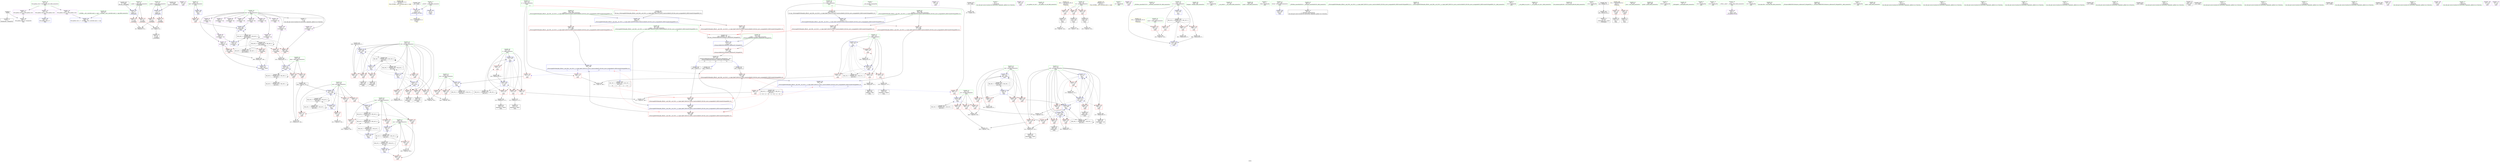 digraph "SVFG" {
	label="SVFG";

	Node0x5635858ad370 [shape=record,color=grey,label="{NodeID: 0\nNullPtr}"];
	Node0x5635858ad370 -> Node0x5635858c9390[style=solid];
	Node0x5635858ad370 -> Node0x5635858cac40[style=solid];
	Node0x56358590fa60 [shape=record,color=black,label="{NodeID: 443\n73 = PHI()\n0th arg _Z4dcmpdd }"];
	Node0x56358590fa60 -> Node0x5635858cae10[style=solid];
	Node0x5635858cab40 [shape=record,color=blue,label="{NodeID: 194\n428\<--34\nllvm.global_ctors_1\<--_GLOBAL__sub_I_mostafa.saad_2_1.cpp\nGlob }"];
	Node0x5635858c7c70 [shape=record,color=purple,label="{NodeID: 111\n156\<--24\n\<--.str.5\nmain\n}"];
	Node0x5635858c5df0 [shape=record,color=green,label="{NodeID: 28\n11\<--13\ndp\<--dp_field_insensitive\nGlob }"];
	Node0x5635858c5df0 -> Node0x5635858c9490[style=solid];
	Node0x5635858c5df0 -> Node0x5635858ca870[style=solid];
	Node0x5635858c5df0 -> Node0x5635858c7040[style=solid];
	Node0x5635858c5df0 -> Node0x5635858c7110[style=solid];
	Node0x5635858c5df0 -> Node0x5635858c71e0[style=solid];
	Node0x5635858c5df0 -> Node0x5635858c72b0[style=solid];
	Node0x5635858c5df0 -> Node0x5635858c7380[style=solid];
	Node0x5635858c5df0 -> Node0x5635858c7450[style=solid];
	Node0x5635858c5df0 -> Node0x5635858c7520[style=solid];
	Node0x5635858c5df0 -> Node0x5635858c75f0[style=solid];
	Node0x5635858c5df0 -> Node0x5635858c76c0[style=solid];
	Node0x5635858c5df0 -> Node0x5635858c7790[style=solid];
	Node0x5635858c5df0 -> Node0x5635858c7860[style=solid];
	Node0x5635858d07f0 [shape=record,color=yellow,style=double,label="{NodeID: 388\n2V_1 = ENCHI(MR_2V_0)\npts\{10 \}\nFun[_GLOBAL__sub_I_mostafa.saad_2_1.cpp]|{<s0>17}}"];
	Node0x5635858d07f0:s0 -> Node0x5635858cad40[style=dashed,color=red];
	Node0x5635858da270 [shape=record,color=grey,label="{NodeID: 305\n340 = Binary(339, 97, )\n}"];
	Node0x5635858da270 -> Node0x5635858cc400[style=solid];
	Node0x5635858cc260 [shape=record,color=blue,label="{NodeID: 222\n137\<--329\nmis\<--cond\nmain\n}"];
	Node0x5635858cc260 -> Node0x5635858cf6e0[style=dashed];
	Node0x5635858cc260 -> Node0x5635858cf7b0[style=dashed];
	Node0x5635858cc260 -> Node0x5635858cf880[style=dashed];
	Node0x5635858cc260 -> Node0x5635858cf950[style=dashed];
	Node0x5635858cc260 -> Node0x5635858cc260[style=dashed];
	Node0x5635858cc260 -> Node0x5635858e7ef0[style=dashed];
	Node0x5635858cdce0 [shape=record,color=red,label="{NodeID: 139\n221\<--121\n\<--j\nmain\n}"];
	Node0x5635858cdce0 -> Node0x5635858d91f0[style=solid];
	Node0x5635858c86e0 [shape=record,color=green,label="{NodeID: 56\n137\<--138\nmis\<--mis_field_insensitive\nmain\n}"];
	Node0x5635858c86e0 -> Node0x5635858cf6e0[style=solid];
	Node0x5635858c86e0 -> Node0x5635858cf7b0[style=solid];
	Node0x5635858c86e0 -> Node0x5635858cf880[style=solid];
	Node0x5635858c86e0 -> Node0x5635858cf950[style=solid];
	Node0x5635858c86e0 -> Node0x5635858cc0c0[style=solid];
	Node0x5635858c86e0 -> Node0x5635858cc260[style=solid];
	Node0x5635858cf3a0 [shape=record,color=red,label="{NodeID: 167\n284\<--135\n\<--wid\nmain\n}"];
	Node0x5635858cf3a0 -> Node0x5635858db8f0[style=solid];
	Node0x5635858c9f80 [shape=record,color=black,label="{NodeID: 84\n223\<--222\nidxprom24\<--add23\nmain\n}"];
	Node0x5635858b16b0 [shape=record,color=green,label="{NodeID: 1\n7\<--1\n__dso_handle\<--dummyObj\nGlob }"];
	Node0x56358590fb30 [shape=record,color=black,label="{NodeID: 444\n74 = PHI()\n1st arg _Z4dcmpdd }"];
	Node0x56358590fb30 -> Node0x5635858caee0[style=solid];
	Node0x5635858cac40 [shape=record,color=blue, style = dotted,label="{NodeID: 195\n429\<--3\nllvm.global_ctors_2\<--dummyVal\nGlob }"];
	Node0x5635858c7d40 [shape=record,color=purple,label="{NodeID: 112\n166\<--26\n\<--.str.6\nmain\n}"];
	Node0x5635858c5ef0 [shape=record,color=green,label="{NodeID: 29\n32\<--36\nllvm.global_ctors\<--llvm.global_ctors_field_insensitive\nGlob }"];
	Node0x5635858c5ef0 -> Node0x5635858c7fb0[style=solid];
	Node0x5635858c5ef0 -> Node0x5635858cc9d0[style=solid];
	Node0x5635858c5ef0 -> Node0x5635858ccad0[style=solid];
	Node0x5635858da3f0 [shape=record,color=grey,label="{NodeID: 306\n87 = cmp(84, 88, )\n}"];
	Node0x5635858cc330 [shape=record,color=blue,label="{NodeID: 223\n141\<--335\nbest\<--\nmain\n}"];
	Node0x5635858cc330 -> Node0x5635858e6af0[style=dashed];
	Node0x5635858cddb0 [shape=record,color=red,label="{NodeID: 140\n228\<--121\n\<--j\nmain\n}"];
	Node0x5635858cddb0 -> Node0x5635858d9970[style=solid];
	Node0x5635858c87b0 [shape=record,color=green,label="{NodeID: 57\n139\<--140\nmrs\<--mrs_field_insensitive\nmain\n}"];
	Node0x5635858c87b0 -> Node0x5635858cfa20[style=solid];
	Node0x5635858c87b0 -> Node0x5635858cfaf0[style=solid];
	Node0x5635858c87b0 -> Node0x5635858cbcb0[style=solid];
	Node0x5635858c87b0 -> Node0x5635858cc4d0[style=solid];
	Node0x5635858cf470 [shape=record,color=red,label="{NodeID: 168\n288\<--135\n\<--wid\nmain\n}"];
	Node0x5635858cf470 -> Node0x5635858cbf20[style=solid];
	Node0x5635858ca050 [shape=record,color=black,label="{NodeID: 85\n254\<--253\nidxprom37\<--\nmain\n}"];
	Node0x5635858b1100 [shape=record,color=green,label="{NodeID: 2\n9\<--1\n\<--dummyObj\nCan only get source location for instruction, argument, global var or function.}"];
	Node0x56358590fc00 [shape=record,color=black,label="{NodeID: 445\n381 = PHI(115, )\n0th arg _ZSt4swapIiENSt9enable_ifIXsr6__and_ISt6__not_ISt15__is_tuple_likeIT_EESt21is_move_constructibleIS3_ESt18is_move_assignableIS3_EEE5valueEvE4typeERS3_SC_ }"];
	Node0x56358590fc00 -> Node0x5635858cc810[style=solid];
	Node0x5635858cad40 [shape=record,color=blue,label="{NodeID: 196\n8\<--62\n_ZL2PI\<--call\n__cxx_global_var_init.1\n|{<s0>17}}"];
	Node0x5635858cad40:s0 -> Node0x5635858fb890[style=dashed,color=blue];
	Node0x5635858c7e10 [shape=record,color=purple,label="{NodeID: 113\n189\<--28\n\<--.str.7\nmain\n}"];
	Node0x5635858c5ff0 [shape=record,color=green,label="{NodeID: 30\n37\<--38\n__cxx_global_var_init\<--__cxx_global_var_init_field_insensitive\n}"];
	Node0x5635858da570 [shape=record,color=grey,label="{NodeID: 307\n93 = cmp(91, 92, )\n}"];
	Node0x5635858da570 -> Node0x5635858c9690[style=solid];
	Node0x5635858cc400 [shape=record,color=blue,label="{NodeID: 224\n125\<--340\ni29\<--inc77\nmain\n}"];
	Node0x5635858cc400 -> Node0x5635858ce430[style=dashed];
	Node0x5635858cc400 -> Node0x5635858ce500[style=dashed];
	Node0x5635858cc400 -> Node0x5635858ce5d0[style=dashed];
	Node0x5635858cc400 -> Node0x5635858ce6a0[style=dashed];
	Node0x5635858cc400 -> Node0x5635858cc400[style=dashed];
	Node0x5635858cc400 -> Node0x5635858e6ff0[style=dashed];
	Node0x5635858cde80 [shape=record,color=red,label="{NodeID: 141\n191\<--123\n\<--ch\nmain\n}"];
	Node0x5635858cde80 -> Node0x5635858c9aa0[style=solid];
	Node0x5635858c8880 [shape=record,color=green,label="{NodeID: 58\n141\<--142\nbest\<--best_field_insensitive\nmain\n}"];
	Node0x5635858c8880 -> Node0x5635858cfbc0[style=solid];
	Node0x5635858c8880 -> Node0x5635858cfc90[style=solid];
	Node0x5635858c8880 -> Node0x5635858cfd60[style=solid];
	Node0x5635858c8880 -> Node0x5635858cbd80[style=solid];
	Node0x5635858c8880 -> Node0x5635858cc330[style=solid];
	Node0x5635858faa10 [shape=record,color=yellow,style=double,label="{NodeID: 418\nRETMU(2V_2)\npts\{10 \}\nFun[_GLOBAL__sub_I_mostafa.saad_2_1.cpp]}"];
	Node0x5635858cf540 [shape=record,color=red,label="{NodeID: 169\n313\<--135\n\<--wid\nmain\n}"];
	Node0x5635858cf540 -> Node0x5635858d8ef0[style=solid];
	Node0x5635858ca120 [shape=record,color=black,label="{NodeID: 86\n258\<--257\nidxprom39\<--sub\nmain\n}"];
	Node0x5635858aeda0 [shape=record,color=green,label="{NodeID: 3\n14\<--1\n.str\<--dummyObj\nGlob }"];
	Node0x56358590fda0 [shape=record,color=black,label="{NodeID: 446\n382 = PHI(117, )\n1st arg _ZSt4swapIiENSt9enable_ifIXsr6__and_ISt6__not_ISt15__is_tuple_likeIT_EESt21is_move_constructibleIS3_ESt18is_move_assignableIS3_EEE5valueEvE4typeERS3_SC_ }"];
	Node0x56358590fda0 -> Node0x5635858d4810[style=solid];
	Node0x5635858f2cf0 [shape=record,color=black,label="{NodeID: 363\nMR_46V_3 = PHI(MR_46V_4, MR_46V_2, )\npts\{130000 \}\n}"];
	Node0x5635858f2cf0 -> Node0x5635858cffd0[style=dashed];
	Node0x5635858f2cf0 -> Node0x5635858d00a0[style=dashed];
	Node0x5635858f2cf0 -> Node0x5635858cb3c0[style=dashed];
	Node0x5635858f2cf0 -> Node0x5635858cb490[style=dashed];
	Node0x5635858f2cf0 -> Node0x5635858ec8f0[style=dashed];
	Node0x5635858f2cf0 -> Node0x5635858f13f0[style=dashed];
	Node0x5635858f2cf0 -> Node0x5635858f2cf0[style=dashed];
	Node0x5635858cae10 [shape=record,color=blue,label="{NodeID: 197\n75\<--73\nx.addr\<--x\n_Z4dcmpdd\n}"];
	Node0x5635858cae10 -> Node0x5635858ccd70[style=dashed];
	Node0x5635858cae10 -> Node0x5635858cce40[style=dashed];
	Node0x5635858c7ee0 [shape=record,color=purple,label="{NodeID: 114\n363\<--30\n\<--.str.8\nmain\n}"];
	Node0x5635858c60f0 [shape=record,color=green,label="{NodeID: 31\n41\<--42\n_ZNSt8ios_base4InitC1Ev\<--_ZNSt8ios_base4InitC1Ev_field_insensitive\n}"];
	Node0x5635858da6f0 [shape=record,color=grey,label="{NodeID: 308\n164 = cmp(162, 163, )\n}"];
	Node0x5635858cc4d0 [shape=record,color=blue,label="{NodeID: 225\n139\<--347\nmrs\<--\nmain\n}"];
	Node0x5635858cc4d0 -> Node0x5635858e83f0[style=dashed];
	Node0x5635858cdf50 [shape=record,color=red,label="{NodeID: 142\n196\<--123\n\<--ch\nmain\n}"];
	Node0x5635858cdf50 -> Node0x5635858c9b70[style=solid];
	Node0x5635858c8950 [shape=record,color=green,label="{NodeID: 59\n148\<--149\nfreopen\<--freopen_field_insensitive\n}"];
	Node0x5635858cf610 [shape=record,color=red,label="{NodeID: 170\n356\<--135\n\<--wid\nmain\n}"];
	Node0x5635858cf610 -> Node0x5635858d9f70[style=solid];
	Node0x5635858ca1f0 [shape=record,color=black,label="{NodeID: 87\n262\<--261\nidxprom41\<--\nmain\n}"];
	Node0x5635858aee30 [shape=record,color=green,label="{NodeID: 4\n16\<--1\n.str.2\<--dummyObj\nGlob }"];
	Node0x56358590fee0 [shape=record,color=black,label="{NodeID: 447\n416 = PHI(391, 397, 387, )\n0th arg _ZSt4moveIRiEONSt16remove_referenceIT_E4typeEOS2_ }"];
	Node0x56358590fee0 -> Node0x5635858d4ad0[style=solid];
	Node0x5635858caee0 [shape=record,color=blue,label="{NodeID: 198\n77\<--74\ny.addr\<--y\n_Z4dcmpdd\n}"];
	Node0x5635858caee0 -> Node0x5635858ccf10[style=dashed];
	Node0x5635858caee0 -> Node0x5635858ccfe0[style=dashed];
	Node0x5635858c7fb0 [shape=record,color=purple,label="{NodeID: 115\n427\<--32\nllvm.global_ctors_0\<--llvm.global_ctors\nGlob }"];
	Node0x5635858c7fb0 -> Node0x5635858caa40[style=solid];
	Node0x5635858c61f0 [shape=record,color=green,label="{NodeID: 32\n47\<--48\n__cxa_atexit\<--__cxa_atexit_field_insensitive\n}"];
	Node0x5635858da870 [shape=record,color=grey,label="{NodeID: 309\n181 = cmp(179, 180, )\n}"];
	Node0x5635858cc5a0 [shape=record,color=blue,label="{NodeID: 226\n127\<--352\nj30\<--inc83\nmain\n}"];
	Node0x5635858cc5a0 -> Node0x5635858ceab0[style=dashed];
	Node0x5635858cc5a0 -> Node0x5635858ceb80[style=dashed];
	Node0x5635858cc5a0 -> Node0x5635858cec50[style=dashed];
	Node0x5635858cc5a0 -> Node0x5635858ced20[style=dashed];
	Node0x5635858cc5a0 -> Node0x5635858cbf20[style=dashed];
	Node0x5635858cc5a0 -> Node0x5635858cc5a0[style=dashed];
	Node0x5635858cc5a0 -> Node0x5635858eebf0[style=dashed];
	Node0x5635858ce020 [shape=record,color=red,label="{NodeID: 143\n201\<--123\n\<--ch\nmain\n}"];
	Node0x5635858ce020 -> Node0x5635858c9c40[style=solid];
	Node0x5635858c8a50 [shape=record,color=green,label="{NodeID: 60\n158\<--159\nscanf\<--scanf_field_insensitive\n}"];
	Node0x5635858cf6e0 [shape=record,color=red,label="{NodeID: 171\n320\<--137\n\<--mis\nmain\n}"];
	Node0x5635858cf6e0 -> Node0x5635858da9f0[style=solid];
	Node0x5635858ca2c0 [shape=record,color=black,label="{NodeID: 88\n265\<--264\nidxprom43\<--\nmain\n}"];
	Node0x5635858aeec0 [shape=record,color=green,label="{NodeID: 5\n18\<--1\nstdin\<--dummyObj\nGlob }"];
	Node0x5635858cafb0 [shape=record,color=blue,label="{NodeID: 199\n107\<--100\nretval\<--\nmain\n}"];
	Node0x5635858cc9d0 [shape=record,color=purple,label="{NodeID: 116\n428\<--32\nllvm.global_ctors_1\<--llvm.global_ctors\nGlob }"];
	Node0x5635858cc9d0 -> Node0x5635858cab40[style=solid];
	Node0x5635858c62f0 [shape=record,color=green,label="{NodeID: 33\n46\<--52\n_ZNSt8ios_base4InitD1Ev\<--_ZNSt8ios_base4InitD1Ev_field_insensitive\n}"];
	Node0x5635858c62f0 -> Node0x5635858c9590[style=solid];
	Node0x5635858da9f0 [shape=record,color=grey,label="{NodeID: 310\n321 = cmp(320, 100, )\n}"];
	Node0x5635858cc670 [shape=record,color=blue,label="{NodeID: 227\n135\<--357\nwid\<--inc86\nmain\n}"];
	Node0x5635858cc670 -> Node0x5635858cf3a0[style=dashed];
	Node0x5635858cc670 -> Node0x5635858cf470[style=dashed];
	Node0x5635858cc670 -> Node0x5635858cf540[style=dashed];
	Node0x5635858cc670 -> Node0x5635858cf610[style=dashed];
	Node0x5635858cc670 -> Node0x5635858cc670[style=dashed];
	Node0x5635858cc670 -> Node0x5635858efff0[style=dashed];
	Node0x5635858ce0f0 [shape=record,color=red,label="{NodeID: 144\n243\<--125\n\<--i29\nmain\n}"];
	Node0x5635858ce0f0 -> Node0x5635858db2f0[style=solid];
	Node0x5635858c8b50 [shape=record,color=green,label="{NodeID: 61\n169\<--170\n_ZSt4swapIiENSt9enable_ifIXsr6__and_ISt6__not_ISt15__is_tuple_likeIT_EESt21is_move_constructibleIS3_ESt18is_move_assignableIS3_EEE5valueEvE4typeERS3_SC_\<--_ZSt4swapIiENSt9enable_ifIXsr6__and_ISt6__not_ISt15__is_tuple_likeIT_EESt21is_move_constructibleIS3_ESt18is_move_assignableIS3_EEE5valueEvE4typeERS3_SC__field_insensitive\n}"];
	Node0x5635858cf7b0 [shape=record,color=red,label="{NodeID: 172\n325\<--137\n\<--mis\nmain\n}"];
	Node0x5635858cf7b0 -> Node0x5635858d9af0[style=solid];
	Node0x5635858ca390 [shape=record,color=black,label="{NodeID: 89\n303\<--302\nidxprom61\<--\nmain\n}"];
	Node0x5635858b1230 [shape=record,color=green,label="{NodeID: 6\n19\<--1\n.str.3\<--dummyObj\nGlob }"];
	Node0x5635858cb080 [shape=record,color=blue,label="{NodeID: 200\n109\<--155\nbad\<--\nmain\n}"];
	Node0x5635858cb080 -> Node0x5635858cd0b0[style=dashed];
	Node0x5635858ccad0 [shape=record,color=purple,label="{NodeID: 117\n429\<--32\nllvm.global_ctors_2\<--llvm.global_ctors\nGlob }"];
	Node0x5635858ccad0 -> Node0x5635858cac40[style=solid];
	Node0x5635858c63f0 [shape=record,color=green,label="{NodeID: 34\n59\<--60\n__cxx_global_var_init.1\<--__cxx_global_var_init.1_field_insensitive\n}"];
	Node0x5635858dab70 [shape=record,color=grey,label="{NodeID: 311\n300 = cmp(298, 299, )\n}"];
	Node0x5635858cc740 [shape=record,color=blue,label="{NodeID: 228\n113\<--369\ncc\<--inc91\nmain\n}"];
	Node0x5635858cc740 -> Node0x5635858ecdf0[style=dashed];
	Node0x5635858ce1c0 [shape=record,color=red,label="{NodeID: 145\n253\<--125\n\<--i29\nmain\n}"];
	Node0x5635858ce1c0 -> Node0x5635858ca050[style=solid];
	Node0x5635858c8c50 [shape=record,color=green,label="{NodeID: 62\n175\<--176\nllvm.memset.p0i8.i64\<--llvm.memset.p0i8.i64_field_insensitive\n}"];
	Node0x5635858cf880 [shape=record,color=red,label="{NodeID: 173\n331\<--137\n\<--mis\nmain\n}"];
	Node0x5635858cf880 -> Node0x5635858db5f0[style=solid];
	Node0x5635858ca460 [shape=record,color=black,label="{NodeID: 90\n306\<--305\nidxprom63\<--\nmain\n}"];
	Node0x5635858b12c0 [shape=record,color=green,label="{NodeID: 7\n21\<--1\n.str.4\<--dummyObj\nGlob }"];
	Node0x5635858d7690 [shape=record,color=black,label="{NodeID: 284\n95 = PHI(96, 97, )\n}"];
	Node0x5635858d7690 -> Node0x5635858d7c30[style=solid];
	Node0x5635858cb150 [shape=record,color=blue,label="{NodeID: 201\n113\<--100\ncc\<--\nmain\n}"];
	Node0x5635858cb150 -> Node0x5635858ecdf0[style=dashed];
	Node0x5635858ccbd0 [shape=record,color=red,label="{NodeID: 118\n144\<--18\n\<--stdin\nmain\n}"];
	Node0x5635858ccbd0 -> Node0x5635858c9900[style=solid];
	Node0x5635858c64f0 [shape=record,color=green,label="{NodeID: 35\n64\<--65\nacos\<--acos_field_insensitive\n}"];
	Node0x5635858dacf0 [shape=record,color=grey,label="{NodeID: 312\n198 = cmp(197, 199, )\n}"];
	Node0x5635858cc810 [shape=record,color=blue,label="{NodeID: 229\n383\<--381\n__a.addr\<--__a\n_ZSt4swapIiENSt9enable_ifIXsr6__and_ISt6__not_ISt15__is_tuple_likeIT_EESt21is_move_constructibleIS3_ESt18is_move_assignableIS3_EEE5valueEvE4typeERS3_SC_\n}"];
	Node0x5635858cc810 -> Node0x5635858d0170[style=dashed];
	Node0x5635858cc810 -> Node0x5635858d0240[style=dashed];
	Node0x5635858ce290 [shape=record,color=red,label="{NodeID: 146\n261\<--125\n\<--i29\nmain\n}"];
	Node0x5635858ce290 -> Node0x5635858ca1f0[style=solid];
	Node0x5635858c8d50 [shape=record,color=green,label="{NodeID: 63\n365\<--366\nprintf\<--printf_field_insensitive\n}"];
	Node0x5635858cf950 [shape=record,color=red,label="{NodeID: 174\n335\<--137\n\<--mis\nmain\n}"];
	Node0x5635858cf950 -> Node0x5635858cc330[style=solid];
	Node0x5635858ca530 [shape=record,color=black,label="{NodeID: 91\n310\<--309\nidxprom65\<--\nmain\n}"];
	Node0x5635858b1350 [shape=record,color=green,label="{NodeID: 8\n23\<--1\nstdout\<--dummyObj\nGlob }"];
	Node0x56358572a3b0 [shape=record,color=yellow,style=double,label="{NodeID: 368\n8V_1 = ENCHI(MR_8V_0)\npts\{1 \}\nFun[main]}"];
	Node0x56358572a3b0 -> Node0x5635858ccbd0[style=dashed];
	Node0x56358572a3b0 -> Node0x5635858ccca0[style=dashed];
	Node0x5635858d7c30 [shape=record,color=black,label="{NodeID: 285\n99 = PHI(100, 95, )\n}"];
	Node0x5635858d7c30 -> Node0x5635858c9760[style=solid];
	Node0x5635858cb220 [shape=record,color=blue,label="{NodeID: 202\n119\<--100\ni\<--\nmain\n}"];
	Node0x5635858cb220 -> Node0x5635858cd800[style=dashed];
	Node0x5635858cb220 -> Node0x5635858cd8d0[style=dashed];
	Node0x5635858cb220 -> Node0x5635858cd9a0[style=dashed];
	Node0x5635858cb220 -> Node0x5635858cda70[style=dashed];
	Node0x5635858cb220 -> Node0x5635858cb630[style=dashed];
	Node0x5635858cb220 -> Node0x5635858edcf0[style=dashed];
	Node0x5635858ccca0 [shape=record,color=red,label="{NodeID: 119\n150\<--23\n\<--stdout\nmain\n}"];
	Node0x5635858ccca0 -> Node0x5635858c99d0[style=solid];
	Node0x5635858c65f0 [shape=record,color=green,label="{NodeID: 36\n70\<--71\n_Z4dcmpdd\<--_Z4dcmpdd_field_insensitive\n}"];
	Node0x5635858dae70 [shape=record,color=grey,label="{NodeID: 313\n251 = cmp(249, 250, )\n}"];
	Node0x5635858d4810 [shape=record,color=blue,label="{NodeID: 230\n385\<--382\n__b.addr\<--__b\n_ZSt4swapIiENSt9enable_ifIXsr6__and_ISt6__not_ISt15__is_tuple_likeIT_EESt21is_move_constructibleIS3_ESt18is_move_assignableIS3_EEE5valueEvE4typeERS3_SC_\n}"];
	Node0x5635858d4810 -> Node0x5635858d0310[style=dashed];
	Node0x5635858d4810 -> Node0x5635858d03e0[style=dashed];
	Node0x5635858ce360 [shape=record,color=red,label="{NodeID: 147\n276\<--125\n\<--i29\nmain\n}"];
	Node0x5635858ce360 -> Node0x5635858d97f0[style=solid];
	Node0x5635858c8e50 [shape=record,color=green,label="{NodeID: 64\n383\<--384\n__a.addr\<--__a.addr_field_insensitive\n_ZSt4swapIiENSt9enable_ifIXsr6__and_ISt6__not_ISt15__is_tuple_likeIT_EESt21is_move_constructibleIS3_ESt18is_move_assignableIS3_EEE5valueEvE4typeERS3_SC_\n}"];
	Node0x5635858c8e50 -> Node0x5635858d0170[style=solid];
	Node0x5635858c8e50 -> Node0x5635858d0240[style=solid];
	Node0x5635858c8e50 -> Node0x5635858cc810[style=solid];
	Node0x5635858cfa20 [shape=record,color=red,label="{NodeID: 175\n344\<--139\n\<--mrs\nmain\n}"];
	Node0x5635858cfa20 -> Node0x5635858dba70[style=solid];
	Node0x5635858ca600 [shape=record,color=black,label="{NodeID: 92\n315\<--314\nidxprom68\<--sub67\nmain\n}"];
	Node0x5635858b0a90 [shape=record,color=green,label="{NodeID: 9\n24\<--1\n.str.5\<--dummyObj\nGlob }"];
	Node0x5635858d81d0 [shape=record,color=black,label="{NodeID: 286\n329 = PHI(323, 327, )\n}"];
	Node0x5635858d81d0 -> Node0x5635858cc260[style=solid];
	Node0x5635858cb2f0 [shape=record,color=blue,label="{NodeID: 203\n121\<--100\nj\<--\nmain\n}"];
	Node0x5635858cb2f0 -> Node0x5635858cdb40[style=dashed];
	Node0x5635858cb2f0 -> Node0x5635858cdc10[style=dashed];
	Node0x5635858cb2f0 -> Node0x5635858cdce0[style=dashed];
	Node0x5635858cb2f0 -> Node0x5635858cddb0[style=dashed];
	Node0x5635858cb2f0 -> Node0x5635858cb2f0[style=dashed];
	Node0x5635858cb2f0 -> Node0x5635858cb560[style=dashed];
	Node0x5635858cb2f0 -> Node0x5635858ee1f0[style=dashed];
	Node0x5635858ccd70 [shape=record,color=red,label="{NodeID: 120\n81\<--75\n\<--x.addr\n_Z4dcmpdd\n}"];
	Node0x5635858ccd70 -> Node0x5635858d8bf0[style=solid];
	Node0x5635858c66f0 [shape=record,color=green,label="{NodeID: 37\n75\<--76\nx.addr\<--x.addr_field_insensitive\n_Z4dcmpdd\n}"];
	Node0x5635858c66f0 -> Node0x5635858ccd70[style=solid];
	Node0x5635858c66f0 -> Node0x5635858cce40[style=solid];
	Node0x5635858c66f0 -> Node0x5635858cae10[style=solid];
	Node0x5635858daff0 [shape=record,color=grey,label="{NodeID: 314\n187 = cmp(185, 186, )\n}"];
	Node0x5635858d48a0 [shape=record,color=blue,label="{NodeID: 231\n387\<--395\n__tmp\<--\n_ZSt4swapIiENSt9enable_ifIXsr6__and_ISt6__not_ISt15__is_tuple_likeIT_EESt21is_move_constructibleIS3_ESt18is_move_assignableIS3_EEE5valueEvE4typeERS3_SC_\n}"];
	Node0x5635858d48a0 -> Node0x5635858d0580[style=dashed];
	Node0x5635858d48a0 -> Node0x5635858d0650[style=dashed];
	Node0x5635858ce430 [shape=record,color=red,label="{NodeID: 148\n298\<--125\n\<--i29\nmain\n}"];
	Node0x5635858ce430 -> Node0x5635858dab70[style=solid];
	Node0x5635858c8f20 [shape=record,color=green,label="{NodeID: 65\n385\<--386\n__b.addr\<--__b.addr_field_insensitive\n_ZSt4swapIiENSt9enable_ifIXsr6__and_ISt6__not_ISt15__is_tuple_likeIT_EESt21is_move_constructibleIS3_ESt18is_move_assignableIS3_EEE5valueEvE4typeERS3_SC_\n}"];
	Node0x5635858c8f20 -> Node0x5635858d0310[style=solid];
	Node0x5635858c8f20 -> Node0x5635858d03e0[style=solid];
	Node0x5635858c8f20 -> Node0x5635858d4810[style=solid];
	Node0x5635858cfaf0 [shape=record,color=red,label="{NodeID: 176\n362\<--139\n\<--mrs\nmain\n}"];
	Node0x5635858ca6d0 [shape=record,color=black,label="{NodeID: 93\n415\<--420\n_ZSt4moveIRiEONSt16remove_referenceIT_E4typeEOS2__ret\<--\n_ZSt4moveIRiEONSt16remove_referenceIT_E4typeEOS2_\n|{<s0>13|<s1>14|<s2>15}}"];
	Node0x5635858ca6d0:s0 -> Node0x56358590f630[style=solid,color=blue];
	Node0x5635858ca6d0:s1 -> Node0x56358590f820[style=solid,color=blue];
	Node0x5635858ca6d0:s2 -> Node0x56358590f920[style=solid,color=blue];
	Node0x5635858b0b60 [shape=record,color=green,label="{NodeID: 10\n26\<--1\n.str.6\<--dummyObj\nGlob }"];
	Node0x5635858d8770 [shape=record,color=grey,label="{NodeID: 287\n234 = Binary(233, 97, )\n}"];
	Node0x5635858d8770 -> Node0x5635858cb630[style=solid];
	Node0x5635858cb3c0 [shape=record,color=blue,label="{NodeID: 204\n214\<--206\narrayidx19\<--\nmain\n}"];
	Node0x5635858cb3c0 -> Node0x5635858cb3c0[style=dashed];
	Node0x5635858cb3c0 -> Node0x5635858cb490[style=dashed];
	Node0x5635858cb3c0 -> Node0x5635858f2cf0[style=dashed];
	Node0x5635858cce40 [shape=record,color=red,label="{NodeID: 121\n91\<--75\n\<--x.addr\n_Z4dcmpdd\n}"];
	Node0x5635858cce40 -> Node0x5635858da570[style=solid];
	Node0x5635858c67c0 [shape=record,color=green,label="{NodeID: 38\n77\<--78\ny.addr\<--y.addr_field_insensitive\n_Z4dcmpdd\n}"];
	Node0x5635858c67c0 -> Node0x5635858ccf10[style=solid];
	Node0x5635858c67c0 -> Node0x5635858ccfe0[style=solid];
	Node0x5635858c67c0 -> Node0x5635858caee0[style=solid];
	Node0x5635858db170 [shape=record,color=grey,label="{NodeID: 315\n293 = cmp(291, 292, )\n}"];
	Node0x5635858d4930 [shape=record,color=blue,label="{NodeID: 232\n400\<--399\n\<--\n_ZSt4swapIiENSt9enable_ifIXsr6__and_ISt6__not_ISt15__is_tuple_likeIT_EESt21is_move_constructibleIS3_ESt18is_move_assignableIS3_EEE5valueEvE4typeERS3_SC_\n|{|<s1>9|<s2>9|<s3>9}}"];
	Node0x5635858d4930 -> Node0x5635858d0650[style=dashed];
	Node0x5635858d4930:s1 -> Node0x5635858cd4c0[style=dashed,color=blue];
	Node0x5635858d4930:s2 -> Node0x5635858cd590[style=dashed,color=blue];
	Node0x5635858d4930:s3 -> Node0x5635858ed2f0[style=dashed,color=blue];
	Node0x5635858ce500 [shape=record,color=red,label="{NodeID: 149\n302\<--125\n\<--i29\nmain\n}"];
	Node0x5635858ce500 -> Node0x5635858ca390[style=solid];
	Node0x5635858c8ff0 [shape=record,color=green,label="{NodeID: 66\n387\<--388\n__tmp\<--__tmp_field_insensitive\n_ZSt4swapIiENSt9enable_ifIXsr6__and_ISt6__not_ISt15__is_tuple_likeIT_EESt21is_move_constructibleIS3_ESt18is_move_assignableIS3_EEE5valueEvE4typeERS3_SC_\n|{|<s1>15}}"];
	Node0x5635858c8ff0 -> Node0x5635858d48a0[style=solid];
	Node0x5635858c8ff0:s1 -> Node0x56358590fee0[style=solid,color=red];
	Node0x5635858ec8f0 [shape=record,color=black,label="{NodeID: 343\nMR_46V_9 = PHI(MR_46V_10, MR_46V_8, )\npts\{130000 \}\n}"];
	Node0x5635858ec8f0 -> Node0x5635858cfe30[style=dashed];
	Node0x5635858ec8f0 -> Node0x5635858cff00[style=dashed];
	Node0x5635858ec8f0 -> Node0x5635858cffd0[style=dashed];
	Node0x5635858ec8f0 -> Node0x5635858d00a0[style=dashed];
	Node0x5635858ec8f0 -> Node0x5635858cba40[style=dashed];
	Node0x5635858ec8f0 -> Node0x5635858ec8f0[style=dashed];
	Node0x5635858ec8f0 -> Node0x5635858f13f0[style=dashed];
	Node0x5635858cfbc0 [shape=record,color=red,label="{NodeID: 177\n332\<--141\n\<--best\nmain\n}"];
	Node0x5635858cfbc0 -> Node0x5635858db5f0[style=solid];
	Node0x5635858ca7a0 [shape=record,color=purple,label="{NodeID: 94\n43\<--4\n\<--_ZStL8__ioinit\n__cxx_global_var_init\n}"];
	Node0x5635858ae980 [shape=record,color=green,label="{NodeID: 11\n28\<--1\n.str.7\<--dummyObj\nGlob }"];
	Node0x5635858f4d80 [shape=record,color=yellow,style=double,label="{NodeID: 371\n14V_1 = ENCHI(MR_14V_0)\npts\{112 \}\nFun[main]}"];
	Node0x5635858f4d80 -> Node0x5635858cd180[style=dashed];
	Node0x5635858d88f0 [shape=record,color=grey,label="{NodeID: 288\n208 = Binary(207, 97, )\n}"];
	Node0x5635858d88f0 -> Node0x5635858c9d10[style=solid];
	Node0x5635858cb490 [shape=record,color=blue,label="{NodeID: 205\n224\<--97\narrayidx25\<--\nmain\n}"];
	Node0x5635858cb490 -> Node0x5635858cb3c0[style=dashed];
	Node0x5635858cb490 -> Node0x5635858cb490[style=dashed];
	Node0x5635858cb490 -> Node0x5635858f2cf0[style=dashed];
	Node0x5635858ccf10 [shape=record,color=red,label="{NodeID: 122\n82\<--77\n\<--y.addr\n_Z4dcmpdd\n}"];
	Node0x5635858ccf10 -> Node0x5635858d8bf0[style=solid];
	Node0x5635858c6890 [shape=record,color=green,label="{NodeID: 39\n85\<--86\nllvm.fabs.f64\<--llvm.fabs.f64_field_insensitive\n}"];
	Node0x5635858db2f0 [shape=record,color=grey,label="{NodeID: 316\n245 = cmp(243, 244, )\n}"];
	Node0x5635858d4a00 [shape=record,color=blue,label="{NodeID: 233\n404\<--403\n\<--\n_ZSt4swapIiENSt9enable_ifIXsr6__and_ISt6__not_ISt15__is_tuple_likeIT_EESt21is_move_constructibleIS3_ESt18is_move_assignableIS3_EEE5valueEvE4typeERS3_SC_\n|{<s0>9|<s1>9|<s2>9}}"];
	Node0x5635858d4a00:s0 -> Node0x5635858cd660[style=dashed,color=blue];
	Node0x5635858d4a00:s1 -> Node0x5635858cd730[style=dashed,color=blue];
	Node0x5635858d4a00:s2 -> Node0x5635858ed7f0[style=dashed,color=blue];
	Node0x5635858ce5d0 [shape=record,color=red,label="{NodeID: 150\n309\<--125\n\<--i29\nmain\n}"];
	Node0x5635858ce5d0 -> Node0x5635858ca530[style=solid];
	Node0x5635858c90c0 [shape=record,color=green,label="{NodeID: 67\n393\<--394\n_ZSt4moveIRiEONSt16remove_referenceIT_E4typeEOS2_\<--_ZSt4moveIRiEONSt16remove_referenceIT_E4typeEOS2__field_insensitive\n}"];
	Node0x5635858ecdf0 [shape=record,color=black,label="{NodeID: 344\nMR_16V_3 = PHI(MR_16V_4, MR_16V_2, )\npts\{114 \}\n}"];
	Node0x5635858ecdf0 -> Node0x5635858cd250[style=dashed];
	Node0x5635858ecdf0 -> Node0x5635858cd320[style=dashed];
	Node0x5635858ecdf0 -> Node0x5635858cd3f0[style=dashed];
	Node0x5635858ecdf0 -> Node0x5635858cc740[style=dashed];
	Node0x5635858cfc90 [shape=record,color=red,label="{NodeID: 178\n343\<--141\n\<--best\nmain\n}"];
	Node0x5635858cfc90 -> Node0x5635858dba70[style=solid];
	Node0x5635858ca870 [shape=record,color=purple,label="{NodeID: 95\n210\<--11\narrayidx\<--dp\nmain\n}"];
	Node0x5635858aea10 [shape=record,color=green,label="{NodeID: 12\n30\<--1\n.str.8\<--dummyObj\nGlob }"];
	Node0x5635858d8a70 [shape=record,color=grey,label="{NodeID: 289\n318 = Binary(308, 317, )\n}"];
	Node0x5635858d8a70 -> Node0x5635858cc190[style=solid];
	Node0x5635858cb560 [shape=record,color=blue,label="{NodeID: 206\n121\<--229\nj\<--inc\nmain\n}"];
	Node0x5635858cb560 -> Node0x5635858cdb40[style=dashed];
	Node0x5635858cb560 -> Node0x5635858cdc10[style=dashed];
	Node0x5635858cb560 -> Node0x5635858cdce0[style=dashed];
	Node0x5635858cb560 -> Node0x5635858cddb0[style=dashed];
	Node0x5635858cb560 -> Node0x5635858cb2f0[style=dashed];
	Node0x5635858cb560 -> Node0x5635858cb560[style=dashed];
	Node0x5635858cb560 -> Node0x5635858ee1f0[style=dashed];
	Node0x5635858ccfe0 [shape=record,color=red,label="{NodeID: 123\n92\<--77\n\<--y.addr\n_Z4dcmpdd\n}"];
	Node0x5635858ccfe0 -> Node0x5635858da570[style=solid];
	Node0x5635858c6990 [shape=record,color=green,label="{NodeID: 40\n104\<--105\nmain\<--main_field_insensitive\n}"];
	Node0x5635858db470 [shape=record,color=grey,label="{NodeID: 317\n193 = cmp(192, 194, )\n}"];
	Node0x5635858d4ad0 [shape=record,color=blue,label="{NodeID: 234\n417\<--416\n__t.addr\<--__t\n_ZSt4moveIRiEONSt16remove_referenceIT_E4typeEOS2_\n}"];
	Node0x5635858d4ad0 -> Node0x5635858d0720[style=dashed];
	Node0x5635858ce6a0 [shape=record,color=red,label="{NodeID: 151\n339\<--125\n\<--i29\nmain\n}"];
	Node0x5635858ce6a0 -> Node0x5635858da270[style=solid];
	Node0x5635858c91c0 [shape=record,color=green,label="{NodeID: 68\n417\<--418\n__t.addr\<--__t.addr_field_insensitive\n_ZSt4moveIRiEONSt16remove_referenceIT_E4typeEOS2_\n}"];
	Node0x5635858c91c0 -> Node0x5635858d0720[style=solid];
	Node0x5635858c91c0 -> Node0x5635858d4ad0[style=solid];
	Node0x5635858ed2f0 [shape=record,color=black,label="{NodeID: 345\nMR_18V_2 = PHI(MR_18V_3, MR_18V_1, )\npts\{116 \}\n|{<s0>9|<s1>9|<s2>9}}"];
	Node0x5635858ed2f0:s0 -> Node0x5635858d04b0[style=dashed,color=red];
	Node0x5635858ed2f0:s1 -> Node0x5635858d0580[style=dashed,color=red];
	Node0x5635858ed2f0:s2 -> Node0x5635858d4930[style=dashed,color=red];
	Node0x5635858cfd60 [shape=record,color=red,label="{NodeID: 179\n347\<--141\n\<--best\nmain\n}"];
	Node0x5635858cfd60 -> Node0x5635858cc4d0[style=solid];
	Node0x5635858c7040 [shape=record,color=purple,label="{NodeID: 96\n214\<--11\narrayidx19\<--dp\nmain\n}"];
	Node0x5635858c7040 -> Node0x5635858cb3c0[style=solid];
	Node0x5635858afd50 [shape=record,color=green,label="{NodeID: 13\n33\<--1\n\<--dummyObj\nCan only get source location for instruction, argument, global var or function.}"];
	Node0x5635858d8bf0 [shape=record,color=grey,label="{NodeID: 290\n83 = Binary(81, 82, )\n}"];
	Node0x5635858cb630 [shape=record,color=blue,label="{NodeID: 207\n119\<--234\ni\<--inc27\nmain\n}"];
	Node0x5635858cb630 -> Node0x5635858cd800[style=dashed];
	Node0x5635858cb630 -> Node0x5635858cd8d0[style=dashed];
	Node0x5635858cb630 -> Node0x5635858cd9a0[style=dashed];
	Node0x5635858cb630 -> Node0x5635858cda70[style=dashed];
	Node0x5635858cb630 -> Node0x5635858cb630[style=dashed];
	Node0x5635858cb630 -> Node0x5635858edcf0[style=dashed];
	Node0x5635858cd0b0 [shape=record,color=red,label="{NodeID: 124\n206\<--109\n\<--bad\nmain\n}"];
	Node0x5635858cd0b0 -> Node0x5635858cb3c0[style=solid];
	Node0x5635858c6a90 [shape=record,color=green,label="{NodeID: 41\n107\<--108\nretval\<--retval_field_insensitive\nmain\n}"];
	Node0x5635858c6a90 -> Node0x5635858cafb0[style=solid];
	Node0x5635858db5f0 [shape=record,color=grey,label="{NodeID: 318\n333 = cmp(331, 332, )\n}"];
	Node0x5635858ce770 [shape=record,color=red,label="{NodeID: 152\n249\<--127\n\<--j30\nmain\n}"];
	Node0x5635858ce770 -> Node0x5635858dae70[style=solid];
	Node0x5635858c9290 [shape=record,color=green,label="{NodeID: 69\n34\<--422\n_GLOBAL__sub_I_mostafa.saad_2_1.cpp\<--_GLOBAL__sub_I_mostafa.saad_2_1.cpp_field_insensitive\n}"];
	Node0x5635858c9290 -> Node0x5635858cab40[style=solid];
	Node0x5635858ed7f0 [shape=record,color=black,label="{NodeID: 346\nMR_20V_2 = PHI(MR_20V_3, MR_20V_1, )\npts\{118 \}\n|{<s0>9|<s1>9|<s2>9|<s3>9}}"];
	Node0x5635858ed7f0:s0 -> Node0x5635858d04b0[style=dashed,color=red];
	Node0x5635858ed7f0:s1 -> Node0x5635858d0580[style=dashed,color=red];
	Node0x5635858ed7f0:s2 -> Node0x5635858d0650[style=dashed,color=red];
	Node0x5635858ed7f0:s3 -> Node0x5635858d4a00[style=dashed,color=red];
	Node0x5635858cfe30 [shape=record,color=red,label="{NodeID: 180\n260\<--259\n\<--arrayidx40\nmain\n}"];
	Node0x5635858cfe30 -> Node0x5635858d9c70[style=solid];
	Node0x5635858c7110 [shape=record,color=purple,label="{NodeID: 97\n220\<--11\narrayidx22\<--dp\nmain\n}"];
	Node0x5635858afe20 [shape=record,color=green,label="{NodeID: 14\n63\<--1\n\<--dummyObj\nCan only get source location for instruction, argument, global var or function.}"];
	Node0x5635858d8d70 [shape=record,color=grey,label="{NodeID: 291\n369 = Binary(368, 97, )\n}"];
	Node0x5635858d8d70 -> Node0x5635858cc740[style=solid];
	Node0x5635858cb700 [shape=record,color=blue,label="{NodeID: 208\n129\<--237\nrow\<--\nmain\n}"];
	Node0x5635858cb700 -> Node0x5635858cedf0[style=dashed];
	Node0x5635858cb700 -> Node0x5635858ceec0[style=dashed];
	Node0x5635858cb700 -> Node0x5635858ef0f0[style=dashed];
	Node0x5635858cd180 [shape=record,color=red,label="{NodeID: 125\n163\<--111\n\<--cases\nmain\n}"];
	Node0x5635858cd180 -> Node0x5635858da6f0[style=solid];
	Node0x5635858c6b60 [shape=record,color=green,label="{NodeID: 42\n109\<--110\nbad\<--bad_field_insensitive\nmain\n}"];
	Node0x5635858c6b60 -> Node0x5635858cd0b0[style=solid];
	Node0x5635858c6b60 -> Node0x5635858cb080[style=solid];
	Node0x5635858db770 [shape=record,color=grey,label="{NodeID: 319\n203 = cmp(202, 204, )\n}"];
	Node0x5635858ce840 [shape=record,color=red,label="{NodeID: 153\n256\<--127\n\<--j30\nmain\n}"];
	Node0x5635858ce840 -> Node0x5635858d94f0[style=solid];
	Node0x5635858c9390 [shape=record,color=black,label="{NodeID: 70\n2\<--3\ndummyVal\<--dummyVal\n}"];
	Node0x5635858edcf0 [shape=record,color=black,label="{NodeID: 347\nMR_22V_2 = PHI(MR_22V_4, MR_22V_1, )\npts\{120 \}\n}"];
	Node0x5635858edcf0 -> Node0x5635858cb220[style=dashed];
	Node0x5635858cff00 [shape=record,color=red,label="{NodeID: 181\n267\<--266\n\<--arrayidx44\nmain\n}"];
	Node0x5635858cff00 -> Node0x5635858d9c70[style=solid];
	Node0x5635858c71e0 [shape=record,color=purple,label="{NodeID: 98\n224\<--11\narrayidx25\<--dp\nmain\n}"];
	Node0x5635858c71e0 -> Node0x5635858cb490[style=solid];
	Node0x5635858afef0 [shape=record,color=green,label="{NodeID: 15\n88\<--1\n\<--dummyObj\nCan only get source location for instruction, argument, global var or function.}"];
	Node0x5635858d8ef0 [shape=record,color=grey,label="{NodeID: 292\n314 = Binary(312, 313, )\n}"];
	Node0x5635858d8ef0 -> Node0x5635858ca600[style=solid];
	Node0x5635858cb7d0 [shape=record,color=blue,label="{NodeID: 209\n131\<--239\ncol\<--\nmain\n}"];
	Node0x5635858cb7d0 -> Node0x5635858cef90[style=dashed];
	Node0x5635858cb7d0 -> Node0x5635858cf060[style=dashed];
	Node0x5635858cb7d0 -> Node0x5635858cf130[style=dashed];
	Node0x5635858cb7d0 -> Node0x5635858ef5f0[style=dashed];
	Node0x5635858cd250 [shape=record,color=red,label="{NodeID: 126\n162\<--113\n\<--cc\nmain\n}"];
	Node0x5635858cd250 -> Node0x5635858da6f0[style=solid];
	Node0x5635858c6c30 [shape=record,color=green,label="{NodeID: 43\n111\<--112\ncases\<--cases_field_insensitive\nmain\n}"];
	Node0x5635858c6c30 -> Node0x5635858cd180[style=solid];
	Node0x5635858db8f0 [shape=record,color=grey,label="{NodeID: 320\n286 = cmp(284, 285, )\n}"];
	Node0x5635858ce910 [shape=record,color=red,label="{NodeID: 154\n264\<--127\n\<--j30\nmain\n}"];
	Node0x5635858ce910 -> Node0x5635858ca2c0[style=solid];
	Node0x5635858c9490 [shape=record,color=black,label="{NodeID: 71\n12\<--11\n\<--dp\nCan only get source location for instruction, argument, global var or function.}"];
	Node0x5635858ee1f0 [shape=record,color=black,label="{NodeID: 348\nMR_24V_2 = PHI(MR_24V_3, MR_24V_1, )\npts\{122 \}\n}"];
	Node0x5635858ee1f0 -> Node0x5635858cb2f0[style=dashed];
	Node0x5635858ee1f0 -> Node0x5635858ee1f0[style=dashed];
	Node0x5635858cffd0 [shape=record,color=red,label="{NodeID: 182\n308\<--307\n\<--arrayidx64\nmain\n}"];
	Node0x5635858cffd0 -> Node0x5635858d8a70[style=solid];
	Node0x5635858c72b0 [shape=record,color=purple,label="{NodeID: 99\n255\<--11\narrayidx38\<--dp\nmain\n}"];
	Node0x5635858affc0 [shape=record,color=green,label="{NodeID: 16\n96\<--1\n\<--dummyObj\nCan only get source location for instruction, argument, global var or function.}"];
	Node0x5635858d9070 [shape=record,color=grey,label="{NodeID: 293\n361 = Binary(360, 97, )\n}"];
	Node0x5635858cb8a0 [shape=record,color=blue,label="{NodeID: 210\n125\<--97\ni29\<--\nmain\n}"];
	Node0x5635858cb8a0 -> Node0x5635858ce0f0[style=dashed];
	Node0x5635858cb8a0 -> Node0x5635858ce1c0[style=dashed];
	Node0x5635858cb8a0 -> Node0x5635858ce290[style=dashed];
	Node0x5635858cb8a0 -> Node0x5635858ce360[style=dashed];
	Node0x5635858cb8a0 -> Node0x5635858cbbe0[style=dashed];
	Node0x5635858cb8a0 -> Node0x5635858e6ff0[style=dashed];
	Node0x5635858cb8a0 -> Node0x5635858ee6f0[style=dashed];
	Node0x5635858cd320 [shape=record,color=red,label="{NodeID: 127\n360\<--113\n\<--cc\nmain\n}"];
	Node0x5635858cd320 -> Node0x5635858d9070[style=solid];
	Node0x5635858c6d00 [shape=record,color=green,label="{NodeID: 44\n113\<--114\ncc\<--cc_field_insensitive\nmain\n}"];
	Node0x5635858c6d00 -> Node0x5635858cd250[style=solid];
	Node0x5635858c6d00 -> Node0x5635858cd320[style=solid];
	Node0x5635858c6d00 -> Node0x5635858cd3f0[style=solid];
	Node0x5635858c6d00 -> Node0x5635858cb150[style=solid];
	Node0x5635858c6d00 -> Node0x5635858cc740[style=solid];
	Node0x5635858dba70 [shape=record,color=grey,label="{NodeID: 321\n345 = cmp(343, 344, )\n}"];
	Node0x5635858ce9e0 [shape=record,color=red,label="{NodeID: 155\n271\<--127\n\<--j30\nmain\n}"];
	Node0x5635858ce9e0 -> Node0x5635858d9df0[style=solid];
	Node0x5635858c9590 [shape=record,color=black,label="{NodeID: 72\n45\<--46\n\<--_ZNSt8ios_base4InitD1Ev\nCan only get source location for instruction, argument, global var or function.}"];
	Node0x5635858fb890 [shape=record,color=yellow,style=double,label="{NodeID: 432\n2V_2 = CSCHI(MR_2V_1)\npts\{10 \}\nCS[]}"];
	Node0x5635858ee6f0 [shape=record,color=black,label="{NodeID: 349\nMR_28V_2 = PHI(MR_28V_6, MR_28V_1, )\npts\{126 \}\n}"];
	Node0x5635858ee6f0 -> Node0x5635858cb8a0[style=dashed];
	Node0x5635858d00a0 [shape=record,color=red,label="{NodeID: 183\n317\<--316\n\<--arrayidx69\nmain\n}"];
	Node0x5635858d00a0 -> Node0x5635858d8a70[style=solid];
	Node0x5635858c7380 [shape=record,color=purple,label="{NodeID: 100\n259\<--11\narrayidx40\<--dp\nmain\n}"];
	Node0x5635858c7380 -> Node0x5635858cfe30[style=solid];
	Node0x5635858b00f0 [shape=record,color=green,label="{NodeID: 17\n97\<--1\n\<--dummyObj\nCan only get source location for instruction, argument, global var or function.}"];
	Node0x5635858f52c0 [shape=record,color=yellow,style=double,label="{NodeID: 377\n26V_1 = ENCHI(MR_26V_0)\npts\{124 \}\nFun[main]}"];
	Node0x5635858f52c0 -> Node0x5635858cde80[style=dashed];
	Node0x5635858f52c0 -> Node0x5635858cdf50[style=dashed];
	Node0x5635858f52c0 -> Node0x5635858ce020[style=dashed];
	Node0x5635858d91f0 [shape=record,color=grey,label="{NodeID: 294\n222 = Binary(221, 97, )\n}"];
	Node0x5635858d91f0 -> Node0x5635858c9f80[style=solid];
	Node0x5635858cb970 [shape=record,color=blue,label="{NodeID: 211\n127\<--97\nj30\<--\nmain\n}"];
	Node0x5635858cb970 -> Node0x5635858ce770[style=dashed];
	Node0x5635858cb970 -> Node0x5635858ce840[style=dashed];
	Node0x5635858cb970 -> Node0x5635858ce910[style=dashed];
	Node0x5635858cb970 -> Node0x5635858ce9e0[style=dashed];
	Node0x5635858cb970 -> Node0x5635858cb970[style=dashed];
	Node0x5635858cb970 -> Node0x5635858cbb10[style=dashed];
	Node0x5635858cb970 -> Node0x5635858cbf20[style=dashed];
	Node0x5635858cb970 -> Node0x5635858eebf0[style=dashed];
	Node0x5635858cd3f0 [shape=record,color=red,label="{NodeID: 128\n368\<--113\n\<--cc\nmain\n}"];
	Node0x5635858cd3f0 -> Node0x5635858d8d70[style=solid];
	Node0x5635858c6dd0 [shape=record,color=green,label="{NodeID: 45\n115\<--116\nw\<--w_field_insensitive\nmain\n|{|<s2>9}}"];
	Node0x5635858c6dd0 -> Node0x5635858cd4c0[style=solid];
	Node0x5635858c6dd0 -> Node0x5635858cd590[style=solid];
	Node0x5635858c6dd0:s2 -> Node0x56358590fc00[style=solid,color=red];
	Node0x5635858ceab0 [shape=record,color=red,label="{NodeID: 156\n291\<--127\n\<--j30\nmain\n}"];
	Node0x5635858ceab0 -> Node0x5635858db170[style=solid];
	Node0x5635858c9690 [shape=record,color=black,label="{NodeID: 73\n94\<--93\n\<--cmp1\n_Z4dcmpdd\n}"];
	Node0x56358590dce0 [shape=record,color=black,label="{NodeID: 433\n157 = PHI()\n}"];
	Node0x5635858eebf0 [shape=record,color=black,label="{NodeID: 350\nMR_30V_2 = PHI(MR_30V_7, MR_30V_1, )\npts\{128 \}\n}"];
	Node0x5635858eebf0 -> Node0x5635858cb970[style=dashed];
	Node0x5635858eebf0 -> Node0x5635858cbf20[style=dashed];
	Node0x5635858eebf0 -> Node0x5635858eebf0[style=dashed];
	Node0x5635858d0170 [shape=record,color=red,label="{NodeID: 184\n391\<--383\n\<--__a.addr\n_ZSt4swapIiENSt9enable_ifIXsr6__and_ISt6__not_ISt15__is_tuple_likeIT_EESt21is_move_constructibleIS3_ESt18is_move_assignableIS3_EEE5valueEvE4typeERS3_SC_\n|{<s0>13}}"];
	Node0x5635858d0170:s0 -> Node0x56358590fee0[style=solid,color=red];
	Node0x5635858c7450 [shape=record,color=purple,label="{NodeID: 101\n263\<--11\narrayidx42\<--dp\nmain\n}"];
	Node0x5635858b01c0 [shape=record,color=green,label="{NodeID: 18\n100\<--1\n\<--dummyObj\nCan only get source location for instruction, argument, global var or function.}"];
	Node0x5635858d9370 [shape=record,color=grey,label="{NodeID: 295\n218 = Binary(217, 97, )\n}"];
	Node0x5635858d9370 -> Node0x5635858c9eb0[style=solid];
	Node0x5635858cba40 [shape=record,color=blue,label="{NodeID: 212\n266\<--268\narrayidx44\<--add45\nmain\n}"];
	Node0x5635858cba40 -> Node0x5635858ec8f0[style=dashed];
	Node0x5635858cd4c0 [shape=record,color=red,label="{NodeID: 129\n180\<--115\n\<--w\nmain\n}"];
	Node0x5635858cd4c0 -> Node0x5635858da870[style=solid];
	Node0x5635858c6ea0 [shape=record,color=green,label="{NodeID: 46\n117\<--118\nh\<--h_field_insensitive\nmain\n|{|<s2>9}}"];
	Node0x5635858c6ea0 -> Node0x5635858cd660[style=solid];
	Node0x5635858c6ea0 -> Node0x5635858cd730[style=solid];
	Node0x5635858c6ea0:s2 -> Node0x56358590fda0[style=solid,color=red];
	Node0x5635858ceb80 [shape=record,color=red,label="{NodeID: 157\n305\<--127\n\<--j30\nmain\n}"];
	Node0x5635858ceb80 -> Node0x5635858ca460[style=solid];
	Node0x5635858c9760 [shape=record,color=black,label="{NodeID: 74\n72\<--99\n_Z4dcmpdd_ret\<--cond2\n_Z4dcmpdd\n}"];
	Node0x56358590ddb0 [shape=record,color=black,label="{NodeID: 434\n190 = PHI()\n}"];
	Node0x5635858ef0f0 [shape=record,color=black,label="{NodeID: 351\nMR_32V_2 = PHI(MR_32V_3, MR_32V_1, )\npts\{130 \}\n}"];
	Node0x5635858ef0f0 -> Node0x5635858cb700[style=dashed];
	Node0x5635858d0240 [shape=record,color=red,label="{NodeID: 185\n400\<--383\n\<--__a.addr\n_ZSt4swapIiENSt9enable_ifIXsr6__and_ISt6__not_ISt15__is_tuple_likeIT_EESt21is_move_constructibleIS3_ESt18is_move_assignableIS3_EEE5valueEvE4typeERS3_SC_\n}"];
	Node0x5635858d0240 -> Node0x5635858d4930[style=solid];
	Node0x5635858c7520 [shape=record,color=purple,label="{NodeID: 102\n266\<--11\narrayidx44\<--dp\nmain\n}"];
	Node0x5635858c7520 -> Node0x5635858cff00[style=solid];
	Node0x5635858c7520 -> Node0x5635858cba40[style=solid];
	Node0x5635858b0290 [shape=record,color=green,label="{NodeID: 19\n155\<--1\n\<--dummyObj\nCan only get source location for instruction, argument, global var or function.}"];
	Node0x5635858d94f0 [shape=record,color=grey,label="{NodeID: 296\n257 = Binary(256, 97, )\n}"];
	Node0x5635858d94f0 -> Node0x5635858ca120[style=solid];
	Node0x5635858cbb10 [shape=record,color=blue,label="{NodeID: 213\n127\<--272\nj30\<--inc47\nmain\n}"];
	Node0x5635858cbb10 -> Node0x5635858ce770[style=dashed];
	Node0x5635858cbb10 -> Node0x5635858ce840[style=dashed];
	Node0x5635858cbb10 -> Node0x5635858ce910[style=dashed];
	Node0x5635858cbb10 -> Node0x5635858ce9e0[style=dashed];
	Node0x5635858cbb10 -> Node0x5635858cb970[style=dashed];
	Node0x5635858cbb10 -> Node0x5635858cbb10[style=dashed];
	Node0x5635858cbb10 -> Node0x5635858cbf20[style=dashed];
	Node0x5635858cbb10 -> Node0x5635858eebf0[style=dashed];
	Node0x5635858cd590 [shape=record,color=red,label="{NodeID: 130\n237\<--115\n\<--w\nmain\n}"];
	Node0x5635858cd590 -> Node0x5635858cb700[style=solid];
	Node0x5635858c6f70 [shape=record,color=green,label="{NodeID: 47\n119\<--120\ni\<--i_field_insensitive\nmain\n}"];
	Node0x5635858c6f70 -> Node0x5635858cd800[style=solid];
	Node0x5635858c6f70 -> Node0x5635858cd8d0[style=solid];
	Node0x5635858c6f70 -> Node0x5635858cd9a0[style=solid];
	Node0x5635858c6f70 -> Node0x5635858cda70[style=solid];
	Node0x5635858c6f70 -> Node0x5635858cb220[style=solid];
	Node0x5635858c6f70 -> Node0x5635858cb630[style=solid];
	Node0x5635858cec50 [shape=record,color=red,label="{NodeID: 158\n312\<--127\n\<--j30\nmain\n}"];
	Node0x5635858cec50 -> Node0x5635858d8ef0[style=solid];
	Node0x5635858c9830 [shape=record,color=black,label="{NodeID: 75\n106\<--100\nmain_ret\<--\nmain\n}"];
	Node0x56358590d040 [shape=record,color=black,label="{NodeID: 435\n44 = PHI()\n}"];
	Node0x5635858ef5f0 [shape=record,color=black,label="{NodeID: 352\nMR_34V_2 = PHI(MR_34V_3, MR_34V_1, )\npts\{132 \}\n}"];
	Node0x5635858ef5f0 -> Node0x5635858cb7d0[style=dashed];
	Node0x5635858d0310 [shape=record,color=red,label="{NodeID: 186\n397\<--385\n\<--__b.addr\n_ZSt4swapIiENSt9enable_ifIXsr6__and_ISt6__not_ISt15__is_tuple_likeIT_EESt21is_move_constructibleIS3_ESt18is_move_assignableIS3_EEE5valueEvE4typeERS3_SC_\n|{<s0>14}}"];
	Node0x5635858d0310:s0 -> Node0x56358590fee0[style=solid,color=red];
	Node0x5635858c75f0 [shape=record,color=purple,label="{NodeID: 103\n304\<--11\narrayidx62\<--dp\nmain\n}"];
	Node0x5635858b0360 [shape=record,color=green,label="{NodeID: 20\n172\<--1\n\<--dummyObj\nCan only get source location for instruction, argument, global var or function.}"];
	Node0x5635858d9670 [shape=record,color=grey,label="{NodeID: 297\n212 = Binary(211, 97, )\n}"];
	Node0x5635858d9670 -> Node0x5635858c9de0[style=solid];
	Node0x5635858cbbe0 [shape=record,color=blue,label="{NodeID: 214\n125\<--277\ni29\<--inc50\nmain\n}"];
	Node0x5635858cbbe0 -> Node0x5635858ce0f0[style=dashed];
	Node0x5635858cbbe0 -> Node0x5635858ce1c0[style=dashed];
	Node0x5635858cbbe0 -> Node0x5635858ce290[style=dashed];
	Node0x5635858cbbe0 -> Node0x5635858ce360[style=dashed];
	Node0x5635858cbbe0 -> Node0x5635858cbbe0[style=dashed];
	Node0x5635858cbbe0 -> Node0x5635858e6ff0[style=dashed];
	Node0x5635858cbbe0 -> Node0x5635858ee6f0[style=dashed];
	Node0x5635858cd660 [shape=record,color=red,label="{NodeID: 131\n186\<--117\n\<--h\nmain\n}"];
	Node0x5635858cd660 -> Node0x5635858daff0[style=solid];
	Node0x5635858c8060 [shape=record,color=green,label="{NodeID: 48\n121\<--122\nj\<--j_field_insensitive\nmain\n}"];
	Node0x5635858c8060 -> Node0x5635858cdb40[style=solid];
	Node0x5635858c8060 -> Node0x5635858cdc10[style=solid];
	Node0x5635858c8060 -> Node0x5635858cdce0[style=solid];
	Node0x5635858c8060 -> Node0x5635858cddb0[style=solid];
	Node0x5635858c8060 -> Node0x5635858cb2f0[style=solid];
	Node0x5635858c8060 -> Node0x5635858cb560[style=solid];
	Node0x5635858e6af0 [shape=record,color=black,label="{NodeID: 325\nMR_44V_6 = PHI(MR_44V_8, MR_44V_5, )\npts\{142 \}\n}"];
	Node0x5635858e6af0 -> Node0x5635858cfbc0[style=dashed];
	Node0x5635858e6af0 -> Node0x5635858cfc90[style=dashed];
	Node0x5635858e6af0 -> Node0x5635858cfd60[style=dashed];
	Node0x5635858e6af0 -> Node0x5635858cc330[style=dashed];
	Node0x5635858e6af0 -> Node0x5635858e6af0[style=dashed];
	Node0x5635858e6af0 -> Node0x5635858e9100[style=dashed];
	Node0x5635858ced20 [shape=record,color=red,label="{NodeID: 159\n351\<--127\n\<--j30\nmain\n}"];
	Node0x5635858ced20 -> Node0x5635858da0f0[style=solid];
	Node0x5635858c9900 [shape=record,color=black,label="{NodeID: 76\n147\<--144\ncall\<--\nmain\n}"];
	Node0x56358590f290 [shape=record,color=black,label="{NodeID: 436\n62 = PHI()\n}"];
	Node0x56358590f290 -> Node0x5635858cad40[style=solid];
	Node0x5635858efaf0 [shape=record,color=black,label="{NodeID: 353\nMR_36V_2 = PHI(MR_36V_3, MR_36V_1, )\npts\{134 \}\n}"];
	Node0x5635858efaf0 -> Node0x5635858e79f0[style=dashed];
	Node0x5635858efaf0 -> Node0x5635858efaf0[style=dashed];
	Node0x5635858d03e0 [shape=record,color=red,label="{NodeID: 187\n404\<--385\n\<--__b.addr\n_ZSt4swapIiENSt9enable_ifIXsr6__and_ISt6__not_ISt15__is_tuple_likeIT_EESt21is_move_constructibleIS3_ESt18is_move_assignableIS3_EEE5valueEvE4typeERS3_SC_\n}"];
	Node0x5635858d03e0 -> Node0x5635858d4a00[style=solid];
	Node0x5635858c76c0 [shape=record,color=purple,label="{NodeID: 104\n307\<--11\narrayidx64\<--dp\nmain\n}"];
	Node0x5635858c76c0 -> Node0x5635858cffd0[style=solid];
	Node0x5635858af7c0 [shape=record,color=green,label="{NodeID: 21\n173\<--1\n\<--dummyObj\nCan only get source location for instruction, argument, global var or function.}"];
	Node0x5635858d97f0 [shape=record,color=grey,label="{NodeID: 298\n277 = Binary(276, 97, )\n}"];
	Node0x5635858d97f0 -> Node0x5635858cbbe0[style=solid];
	Node0x5635858cbcb0 [shape=record,color=blue,label="{NodeID: 215\n139\<--100\nmrs\<--\nmain\n}"];
	Node0x5635858cbcb0 -> Node0x5635858cfaf0[style=dashed];
	Node0x5635858cbcb0 -> Node0x5635858e83f0[style=dashed];
	Node0x5635858cbcb0 -> Node0x5635858f09f0[style=dashed];
	Node0x5635858cd730 [shape=record,color=red,label="{NodeID: 132\n239\<--117\n\<--h\nmain\n}"];
	Node0x5635858cd730 -> Node0x5635858cb7d0[style=solid];
	Node0x5635858c8130 [shape=record,color=green,label="{NodeID: 49\n123\<--124\nch\<--ch_field_insensitive\nmain\n}"];
	Node0x5635858c8130 -> Node0x5635858cde80[style=solid];
	Node0x5635858c8130 -> Node0x5635858cdf50[style=solid];
	Node0x5635858c8130 -> Node0x5635858ce020[style=solid];
	Node0x5635858e6ff0 [shape=record,color=black,label="{NodeID: 326\nMR_28V_7 = PHI(MR_28V_9, MR_28V_6, )\npts\{126 \}\n}"];
	Node0x5635858e6ff0 -> Node0x5635858cbff0[style=dashed];
	Node0x5635858e6ff0 -> Node0x5635858e6ff0[style=dashed];
	Node0x5635858e6ff0 -> Node0x5635858ee6f0[style=dashed];
	Node0x5635858cedf0 [shape=record,color=red,label="{NodeID: 160\n244\<--129\n\<--row\nmain\n}"];
	Node0x5635858cedf0 -> Node0x5635858db2f0[style=solid];
	Node0x5635858c99d0 [shape=record,color=black,label="{NodeID: 77\n153\<--150\ncall1\<--\nmain\n}"];
	Node0x56358590f390 [shape=record,color=black,label="{NodeID: 437\n84 = PHI()\n}"];
	Node0x56358590f390 -> Node0x5635858da3f0[style=solid];
	Node0x5635858efff0 [shape=record,color=black,label="{NodeID: 354\nMR_38V_2 = PHI(MR_38V_4, MR_38V_1, )\npts\{136 \}\n}"];
	Node0x5635858efff0 -> Node0x5635858cbe50[style=dashed];
	Node0x5635858d04b0 [shape=record,color=red,label="{NodeID: 188\n395\<--392\n\<--call\n_ZSt4swapIiENSt9enable_ifIXsr6__and_ISt6__not_ISt15__is_tuple_likeIT_EESt21is_move_constructibleIS3_ESt18is_move_assignableIS3_EEE5valueEvE4typeERS3_SC_\n}"];
	Node0x5635858d04b0 -> Node0x5635858d48a0[style=solid];
	Node0x5635858c7790 [shape=record,color=purple,label="{NodeID: 105\n311\<--11\narrayidx66\<--dp\nmain\n}"];
	Node0x5635858af8c0 [shape=record,color=green,label="{NodeID: 22\n174\<--1\n\<--dummyObj\nCan only get source location for instruction, argument, global var or function.}"];
	Node0x5635858d9970 [shape=record,color=grey,label="{NodeID: 299\n229 = Binary(228, 97, )\n}"];
	Node0x5635858d9970 -> Node0x5635858cb560[style=solid];
	Node0x5635858cbd80 [shape=record,color=blue,label="{NodeID: 216\n141\<--100\nbest\<--\nmain\n}"];
	Node0x5635858cbd80 -> Node0x5635858e9100[style=dashed];
	Node0x5635858cbd80 -> Node0x5635858f0ef0[style=dashed];
	Node0x5635858cd800 [shape=record,color=red,label="{NodeID: 133\n179\<--119\n\<--i\nmain\n}"];
	Node0x5635858cd800 -> Node0x5635858da870[style=solid];
	Node0x5635858c8200 [shape=record,color=green,label="{NodeID: 50\n125\<--126\ni29\<--i29_field_insensitive\nmain\n}"];
	Node0x5635858c8200 -> Node0x5635858ce0f0[style=solid];
	Node0x5635858c8200 -> Node0x5635858ce1c0[style=solid];
	Node0x5635858c8200 -> Node0x5635858ce290[style=solid];
	Node0x5635858c8200 -> Node0x5635858ce360[style=solid];
	Node0x5635858c8200 -> Node0x5635858ce430[style=solid];
	Node0x5635858c8200 -> Node0x5635858ce500[style=solid];
	Node0x5635858c8200 -> Node0x5635858ce5d0[style=solid];
	Node0x5635858c8200 -> Node0x5635858ce6a0[style=solid];
	Node0x5635858c8200 -> Node0x5635858cb8a0[style=solid];
	Node0x5635858c8200 -> Node0x5635858cbbe0[style=solid];
	Node0x5635858c8200 -> Node0x5635858cbff0[style=solid];
	Node0x5635858c8200 -> Node0x5635858cc400[style=solid];
	Node0x5635858ceec0 [shape=record,color=red,label="{NodeID: 161\n299\<--129\n\<--row\nmain\n}"];
	Node0x5635858ceec0 -> Node0x5635858dab70[style=solid];
	Node0x5635858c9aa0 [shape=record,color=black,label="{NodeID: 78\n192\<--191\nconv\<--\nmain\n}"];
	Node0x5635858c9aa0 -> Node0x5635858db470[style=solid];
	Node0x56358590f490 [shape=record,color=black,label="{NodeID: 438\n167 = PHI()\n}"];
	Node0x5635858f04f0 [shape=record,color=black,label="{NodeID: 355\nMR_40V_2 = PHI(MR_40V_3, MR_40V_1, )\npts\{138 \}\n}"];
	Node0x5635858f04f0 -> Node0x5635858e7ef0[style=dashed];
	Node0x5635858f04f0 -> Node0x5635858f04f0[style=dashed];
	Node0x5635858d0580 [shape=record,color=red,label="{NodeID: 189\n399\<--398\n\<--call1\n_ZSt4swapIiENSt9enable_ifIXsr6__and_ISt6__not_ISt15__is_tuple_likeIT_EESt21is_move_constructibleIS3_ESt18is_move_assignableIS3_EEE5valueEvE4typeERS3_SC_\n}"];
	Node0x5635858d0580 -> Node0x5635858d4930[style=solid];
	Node0x5635858c7860 [shape=record,color=purple,label="{NodeID: 106\n316\<--11\narrayidx69\<--dp\nmain\n}"];
	Node0x5635858c7860 -> Node0x5635858d00a0[style=solid];
	Node0x5635858af9c0 [shape=record,color=green,label="{NodeID: 23\n194\<--1\n\<--dummyObj\nCan only get source location for instruction, argument, global var or function.}"];
	Node0x5635858d9af0 [shape=record,color=grey,label="{NodeID: 300\n327 = Binary(325, 326, )\n}"];
	Node0x5635858d9af0 -> Node0x5635858d81d0[style=solid];
	Node0x5635858cbe50 [shape=record,color=blue,label="{NodeID: 217\n135\<--97\nwid\<--\nmain\n}"];
	Node0x5635858cbe50 -> Node0x5635858cf3a0[style=dashed];
	Node0x5635858cbe50 -> Node0x5635858cf470[style=dashed];
	Node0x5635858cbe50 -> Node0x5635858cf540[style=dashed];
	Node0x5635858cbe50 -> Node0x5635858cf610[style=dashed];
	Node0x5635858cbe50 -> Node0x5635858cc670[style=dashed];
	Node0x5635858cbe50 -> Node0x5635858efff0[style=dashed];
	Node0x5635858cd8d0 [shape=record,color=red,label="{NodeID: 134\n207\<--119\n\<--i\nmain\n}"];
	Node0x5635858cd8d0 -> Node0x5635858d88f0[style=solid];
	Node0x5635858c82d0 [shape=record,color=green,label="{NodeID: 51\n127\<--128\nj30\<--j30_field_insensitive\nmain\n}"];
	Node0x5635858c82d0 -> Node0x5635858ce770[style=solid];
	Node0x5635858c82d0 -> Node0x5635858ce840[style=solid];
	Node0x5635858c82d0 -> Node0x5635858ce910[style=solid];
	Node0x5635858c82d0 -> Node0x5635858ce9e0[style=solid];
	Node0x5635858c82d0 -> Node0x5635858ceab0[style=solid];
	Node0x5635858c82d0 -> Node0x5635858ceb80[style=solid];
	Node0x5635858c82d0 -> Node0x5635858cec50[style=solid];
	Node0x5635858c82d0 -> Node0x5635858ced20[style=solid];
	Node0x5635858c82d0 -> Node0x5635858cb970[style=solid];
	Node0x5635858c82d0 -> Node0x5635858cbb10[style=solid];
	Node0x5635858c82d0 -> Node0x5635858cbf20[style=solid];
	Node0x5635858c82d0 -> Node0x5635858cc5a0[style=solid];
	Node0x5635858e79f0 [shape=record,color=black,label="{NodeID: 328\nMR_36V_4 = PHI(MR_36V_5, MR_36V_3, )\npts\{134 \}\n}"];
	Node0x5635858e79f0 -> Node0x5635858cc190[style=dashed];
	Node0x5635858e79f0 -> Node0x5635858e79f0[style=dashed];
	Node0x5635858e79f0 -> Node0x5635858efaf0[style=dashed];
	Node0x5635858cef90 [shape=record,color=red,label="{NodeID: 162\n250\<--131\n\<--col\nmain\n}"];
	Node0x5635858cef90 -> Node0x5635858dae70[style=solid];
	Node0x5635858c9b70 [shape=record,color=black,label="{NodeID: 79\n197\<--196\nconv12\<--\nmain\n}"];
	Node0x5635858c9b70 -> Node0x5635858dacf0[style=solid];
	Node0x56358590f560 [shape=record,color=black,label="{NodeID: 439\n364 = PHI()\n}"];
	Node0x5635858f09f0 [shape=record,color=black,label="{NodeID: 356\nMR_42V_2 = PHI(MR_42V_4, MR_42V_1, )\npts\{140 \}\n}"];
	Node0x5635858f09f0 -> Node0x5635858cbcb0[style=dashed];
	Node0x5635858d0650 [shape=record,color=red,label="{NodeID: 190\n403\<--402\n\<--call2\n_ZSt4swapIiENSt9enable_ifIXsr6__and_ISt6__not_ISt15__is_tuple_likeIT_EESt21is_move_constructibleIS3_ESt18is_move_assignableIS3_EEE5valueEvE4typeERS3_SC_\n}"];
	Node0x5635858d0650 -> Node0x5635858d4a00[style=solid];
	Node0x5635858c7930 [shape=record,color=purple,label="{NodeID: 107\n145\<--14\n\<--.str\nmain\n}"];
	Node0x5635858afac0 [shape=record,color=green,label="{NodeID: 24\n199\<--1\n\<--dummyObj\nCan only get source location for instruction, argument, global var or function.}"];
	Node0x5635858d9c70 [shape=record,color=grey,label="{NodeID: 301\n268 = Binary(267, 260, )\n}"];
	Node0x5635858d9c70 -> Node0x5635858cba40[style=solid];
	Node0x5635858cbf20 [shape=record,color=blue,label="{NodeID: 218\n127\<--288\nj30\<--\nmain\n}"];
	Node0x5635858cbf20 -> Node0x5635858ceab0[style=dashed];
	Node0x5635858cbf20 -> Node0x5635858ceb80[style=dashed];
	Node0x5635858cbf20 -> Node0x5635858cec50[style=dashed];
	Node0x5635858cbf20 -> Node0x5635858ced20[style=dashed];
	Node0x5635858cbf20 -> Node0x5635858cbf20[style=dashed];
	Node0x5635858cbf20 -> Node0x5635858cc5a0[style=dashed];
	Node0x5635858cbf20 -> Node0x5635858eebf0[style=dashed];
	Node0x5635858cd9a0 [shape=record,color=red,label="{NodeID: 135\n217\<--119\n\<--i\nmain\n}"];
	Node0x5635858cd9a0 -> Node0x5635858d9370[style=solid];
	Node0x5635858c83a0 [shape=record,color=green,label="{NodeID: 52\n129\<--130\nrow\<--row_field_insensitive\nmain\n}"];
	Node0x5635858c83a0 -> Node0x5635858cedf0[style=solid];
	Node0x5635858c83a0 -> Node0x5635858ceec0[style=solid];
	Node0x5635858c83a0 -> Node0x5635858cb700[style=solid];
	Node0x5635858e7ef0 [shape=record,color=black,label="{NodeID: 329\nMR_40V_4 = PHI(MR_40V_6, MR_40V_3, )\npts\{138 \}\n}"];
	Node0x5635858e7ef0 -> Node0x5635858cc0c0[style=dashed];
	Node0x5635858e7ef0 -> Node0x5635858e7ef0[style=dashed];
	Node0x5635858e7ef0 -> Node0x5635858f04f0[style=dashed];
	Node0x5635858cf060 [shape=record,color=red,label="{NodeID: 163\n285\<--131\n\<--col\nmain\n}"];
	Node0x5635858cf060 -> Node0x5635858db8f0[style=solid];
	Node0x5635858c9c40 [shape=record,color=black,label="{NodeID: 80\n202\<--201\nconv15\<--\nmain\n}"];
	Node0x5635858c9c40 -> Node0x5635858db770[style=solid];
	Node0x56358590f630 [shape=record,color=black,label="{NodeID: 440\n392 = PHI(415, )\n}"];
	Node0x56358590f630 -> Node0x5635858d04b0[style=solid];
	Node0x5635858f0ef0 [shape=record,color=black,label="{NodeID: 357\nMR_44V_2 = PHI(MR_44V_4, MR_44V_1, )\npts\{142 \}\n}"];
	Node0x5635858f0ef0 -> Node0x5635858cbd80[style=dashed];
	Node0x5635858d0720 [shape=record,color=red,label="{NodeID: 191\n420\<--417\n\<--__t.addr\n_ZSt4moveIRiEONSt16remove_referenceIT_E4typeEOS2_\n}"];
	Node0x5635858d0720 -> Node0x5635858ca6d0[style=solid];
	Node0x5635858c7a00 [shape=record,color=purple,label="{NodeID: 108\n146\<--16\n\<--.str.2\nmain\n}"];
	Node0x5635858c5b60 [shape=record,color=green,label="{NodeID: 25\n204\<--1\n\<--dummyObj\nCan only get source location for instruction, argument, global var or function.}"];
	Node0x5635858d9df0 [shape=record,color=grey,label="{NodeID: 302\n272 = Binary(271, 97, )\n}"];
	Node0x5635858d9df0 -> Node0x5635858cbb10[style=solid];
	Node0x5635858cbff0 [shape=record,color=blue,label="{NodeID: 219\n125\<--97\ni29\<--\nmain\n}"];
	Node0x5635858cbff0 -> Node0x5635858ce430[style=dashed];
	Node0x5635858cbff0 -> Node0x5635858ce500[style=dashed];
	Node0x5635858cbff0 -> Node0x5635858ce5d0[style=dashed];
	Node0x5635858cbff0 -> Node0x5635858ce6a0[style=dashed];
	Node0x5635858cbff0 -> Node0x5635858cc400[style=dashed];
	Node0x5635858cbff0 -> Node0x5635858e6ff0[style=dashed];
	Node0x5635858cda70 [shape=record,color=red,label="{NodeID: 136\n233\<--119\n\<--i\nmain\n}"];
	Node0x5635858cda70 -> Node0x5635858d8770[style=solid];
	Node0x5635858c8470 [shape=record,color=green,label="{NodeID: 53\n131\<--132\ncol\<--col_field_insensitive\nmain\n}"];
	Node0x5635858c8470 -> Node0x5635858cef90[style=solid];
	Node0x5635858c8470 -> Node0x5635858cf060[style=solid];
	Node0x5635858c8470 -> Node0x5635858cf130[style=solid];
	Node0x5635858c8470 -> Node0x5635858cb7d0[style=solid];
	Node0x5635858e83f0 [shape=record,color=black,label="{NodeID: 330\nMR_42V_5 = PHI(MR_42V_7, MR_42V_4, )\npts\{140 \}\n}"];
	Node0x5635858e83f0 -> Node0x5635858cfa20[style=dashed];
	Node0x5635858e83f0 -> Node0x5635858cfaf0[style=dashed];
	Node0x5635858e83f0 -> Node0x5635858cc4d0[style=dashed];
	Node0x5635858e83f0 -> Node0x5635858e83f0[style=dashed];
	Node0x5635858e83f0 -> Node0x5635858f09f0[style=dashed];
	Node0x5635858cf130 [shape=record,color=red,label="{NodeID: 164\n292\<--131\n\<--col\nmain\n}"];
	Node0x5635858cf130 -> Node0x5635858db170[style=solid];
	Node0x5635858c9d10 [shape=record,color=black,label="{NodeID: 81\n209\<--208\nidxprom\<--add\nmain\n}"];
	Node0x56358590f820 [shape=record,color=black,label="{NodeID: 441\n398 = PHI(415, )\n}"];
	Node0x56358590f820 -> Node0x5635858d0580[style=solid];
	Node0x5635858f13f0 [shape=record,color=black,label="{NodeID: 358\nMR_46V_2 = PHI(MR_46V_8, MR_46V_1, )\npts\{130000 \}\n}"];
	Node0x5635858f13f0 -> Node0x5635858f2cf0[style=dashed];
	Node0x5635858ca940 [shape=record,color=blue,label="{NodeID: 192\n8\<--9\n_ZL2PI\<--\nGlob }"];
	Node0x5635858c7ad0 [shape=record,color=purple,label="{NodeID: 109\n151\<--19\n\<--.str.3\nmain\n}"];
	Node0x5635858c5bf0 [shape=record,color=green,label="{NodeID: 26\n4\<--6\n_ZStL8__ioinit\<--_ZStL8__ioinit_field_insensitive\nGlob }"];
	Node0x5635858c5bf0 -> Node0x5635858ca7a0[style=solid];
	Node0x5635858d9f70 [shape=record,color=grey,label="{NodeID: 303\n357 = Binary(356, 97, )\n}"];
	Node0x5635858d9f70 -> Node0x5635858cc670[style=solid];
	Node0x5635858cc0c0 [shape=record,color=blue,label="{NodeID: 220\n137\<--100\nmis\<--\nmain\n}"];
	Node0x5635858cc0c0 -> Node0x5635858cf6e0[style=dashed];
	Node0x5635858cc0c0 -> Node0x5635858cf7b0[style=dashed];
	Node0x5635858cc0c0 -> Node0x5635858cc260[style=dashed];
	Node0x5635858cc0c0 -> Node0x5635858e7ef0[style=dashed];
	Node0x5635858cdb40 [shape=record,color=red,label="{NodeID: 137\n185\<--121\n\<--j\nmain\n}"];
	Node0x5635858cdb40 -> Node0x5635858daff0[style=solid];
	Node0x5635858c8540 [shape=record,color=green,label="{NodeID: 54\n133\<--134\nelem\<--elem_field_insensitive\nmain\n}"];
	Node0x5635858c8540 -> Node0x5635858cf200[style=solid];
	Node0x5635858c8540 -> Node0x5635858cf2d0[style=solid];
	Node0x5635858c8540 -> Node0x5635858cc190[style=solid];
	Node0x5635858e9100 [shape=record,color=black,label="{NodeID: 331\nMR_44V_5 = PHI(MR_44V_6, MR_44V_4, )\npts\{142 \}\n}"];
	Node0x5635858e9100 -> Node0x5635858e6af0[style=dashed];
	Node0x5635858e9100 -> Node0x5635858e9100[style=dashed];
	Node0x5635858e9100 -> Node0x5635858f0ef0[style=dashed];
	Node0x5635858cf200 [shape=record,color=red,label="{NodeID: 165\n323\<--133\n\<--elem\nmain\n}"];
	Node0x5635858cf200 -> Node0x5635858d81d0[style=solid];
	Node0x5635858c9de0 [shape=record,color=black,label="{NodeID: 82\n213\<--212\nidxprom18\<--add17\nmain\n}"];
	Node0x56358590f920 [shape=record,color=black,label="{NodeID: 442\n402 = PHI(415, )\n}"];
	Node0x56358590f920 -> Node0x5635858d0650[style=solid];
	Node0x5635858caa40 [shape=record,color=blue,label="{NodeID: 193\n427\<--33\nllvm.global_ctors_0\<--\nGlob }"];
	Node0x5635858c7ba0 [shape=record,color=purple,label="{NodeID: 110\n152\<--21\n\<--.str.4\nmain\n}"];
	Node0x5635858c5cf0 [shape=record,color=green,label="{NodeID: 27\n8\<--10\n_ZL2PI\<--_ZL2PI_field_insensitive\nGlob }"];
	Node0x5635858c5cf0 -> Node0x5635858ca940[style=solid];
	Node0x5635858c5cf0 -> Node0x5635858cad40[style=solid];
	Node0x5635858da0f0 [shape=record,color=grey,label="{NodeID: 304\n352 = Binary(351, 97, )\n}"];
	Node0x5635858da0f0 -> Node0x5635858cc5a0[style=solid];
	Node0x5635858cc190 [shape=record,color=blue,label="{NodeID: 221\n133\<--318\nelem\<--sub70\nmain\n}"];
	Node0x5635858cc190 -> Node0x5635858cf200[style=dashed];
	Node0x5635858cc190 -> Node0x5635858cf2d0[style=dashed];
	Node0x5635858cc190 -> Node0x5635858cc190[style=dashed];
	Node0x5635858cc190 -> Node0x5635858e79f0[style=dashed];
	Node0x5635858cdc10 [shape=record,color=red,label="{NodeID: 138\n211\<--121\n\<--j\nmain\n}"];
	Node0x5635858cdc10 -> Node0x5635858d9670[style=solid];
	Node0x5635858c8610 [shape=record,color=green,label="{NodeID: 55\n135\<--136\nwid\<--wid_field_insensitive\nmain\n}"];
	Node0x5635858c8610 -> Node0x5635858cf3a0[style=solid];
	Node0x5635858c8610 -> Node0x5635858cf470[style=solid];
	Node0x5635858c8610 -> Node0x5635858cf540[style=solid];
	Node0x5635858c8610 -> Node0x5635858cf610[style=solid];
	Node0x5635858c8610 -> Node0x5635858cbe50[style=solid];
	Node0x5635858c8610 -> Node0x5635858cc670[style=solid];
	Node0x5635858cf2d0 [shape=record,color=red,label="{NodeID: 166\n326\<--133\n\<--elem\nmain\n}"];
	Node0x5635858cf2d0 -> Node0x5635858d9af0[style=solid];
	Node0x5635858c9eb0 [shape=record,color=black,label="{NodeID: 83\n219\<--218\nidxprom21\<--add20\nmain\n}"];
}
